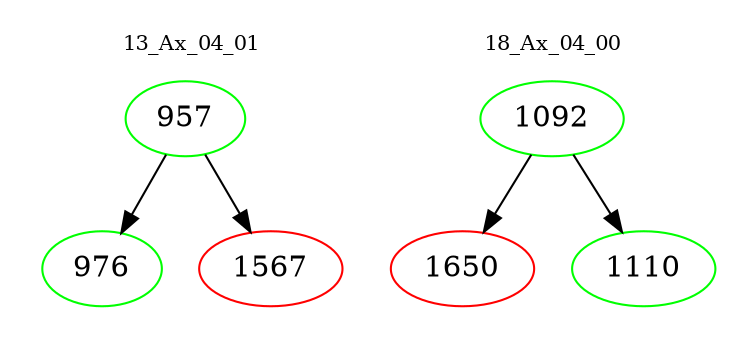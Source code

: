 digraph{
subgraph cluster_0 {
color = white
label = "13_Ax_04_01";
fontsize=10;
T0_957 [label="957", color="green"]
T0_957 -> T0_976 [color="black"]
T0_976 [label="976", color="green"]
T0_957 -> T0_1567 [color="black"]
T0_1567 [label="1567", color="red"]
}
subgraph cluster_1 {
color = white
label = "18_Ax_04_00";
fontsize=10;
T1_1092 [label="1092", color="green"]
T1_1092 -> T1_1650 [color="black"]
T1_1650 [label="1650", color="red"]
T1_1092 -> T1_1110 [color="black"]
T1_1110 [label="1110", color="green"]
}
}

